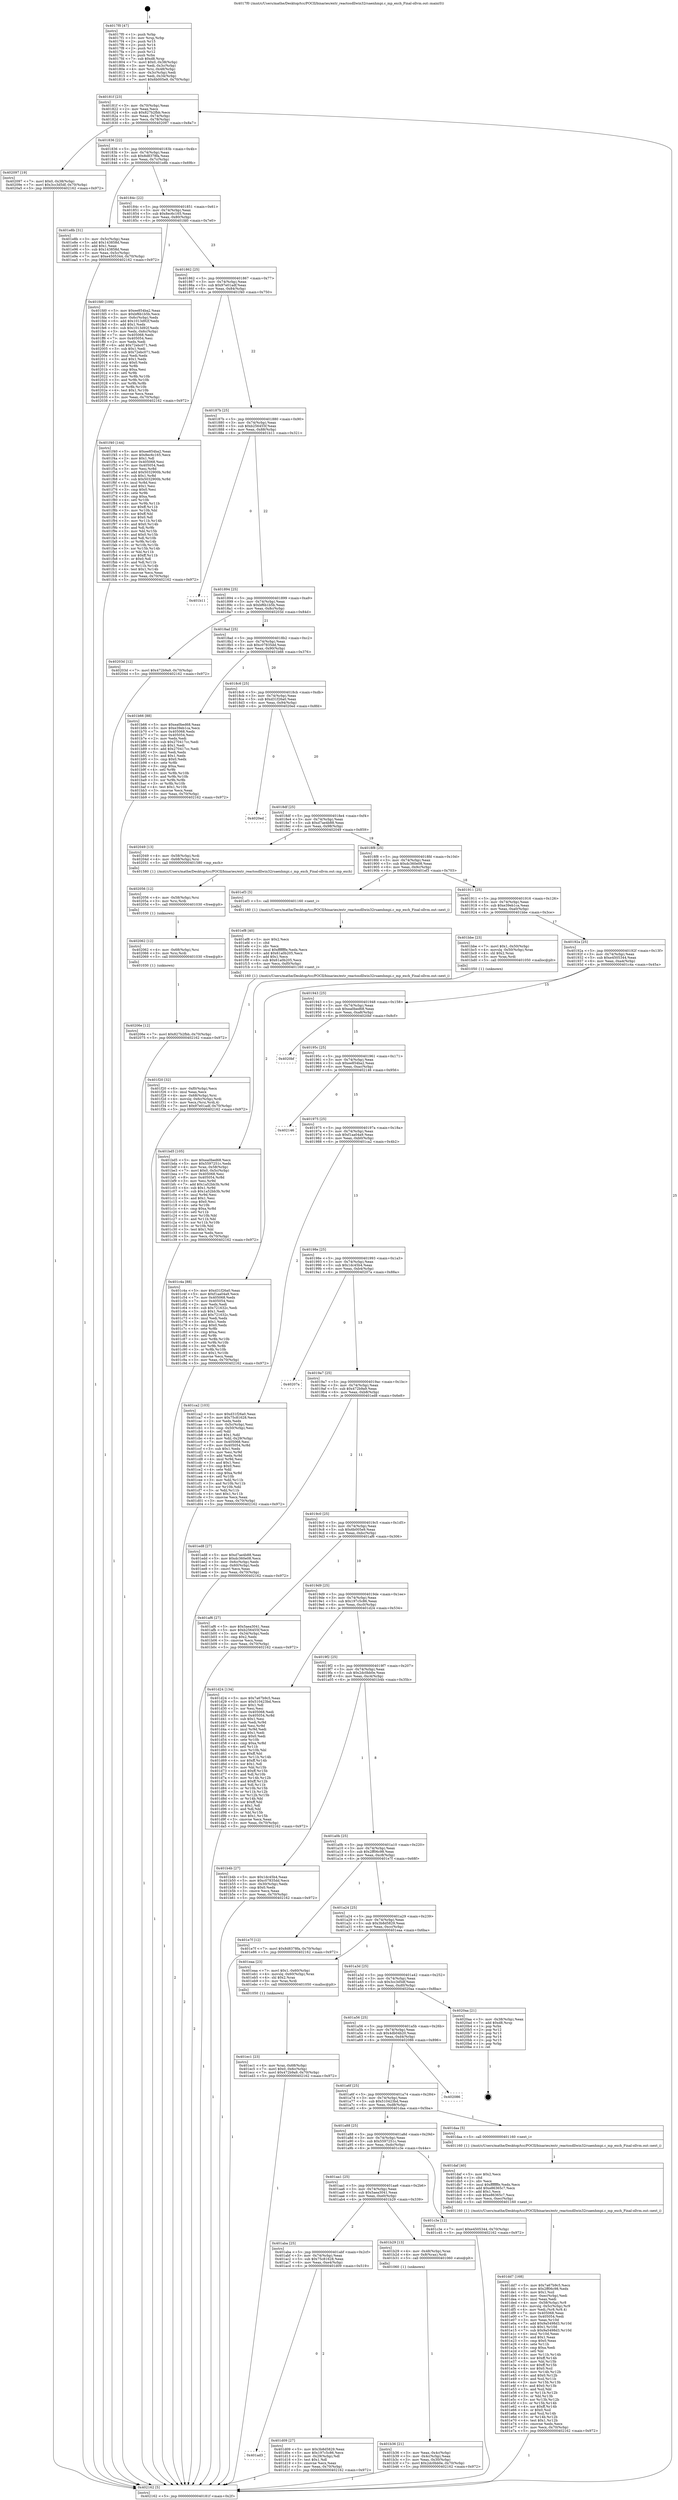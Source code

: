 digraph "0x4017f0" {
  label = "0x4017f0 (/mnt/c/Users/mathe/Desktop/tcc/POCII/binaries/extr_reactosdllwin32rsaenhmpi.c_mp_exch_Final-ollvm.out::main(0))"
  labelloc = "t"
  node[shape=record]

  Entry [label="",width=0.3,height=0.3,shape=circle,fillcolor=black,style=filled]
  "0x40181f" [label="{
     0x40181f [23]\l
     | [instrs]\l
     &nbsp;&nbsp;0x40181f \<+3\>: mov -0x70(%rbp),%eax\l
     &nbsp;&nbsp;0x401822 \<+2\>: mov %eax,%ecx\l
     &nbsp;&nbsp;0x401824 \<+6\>: sub $0x827b2fbb,%ecx\l
     &nbsp;&nbsp;0x40182a \<+3\>: mov %eax,-0x74(%rbp)\l
     &nbsp;&nbsp;0x40182d \<+3\>: mov %ecx,-0x78(%rbp)\l
     &nbsp;&nbsp;0x401830 \<+6\>: je 0000000000402097 \<main+0x8a7\>\l
  }"]
  "0x402097" [label="{
     0x402097 [19]\l
     | [instrs]\l
     &nbsp;&nbsp;0x402097 \<+7\>: movl $0x0,-0x38(%rbp)\l
     &nbsp;&nbsp;0x40209e \<+7\>: movl $0x3cc3d5df,-0x70(%rbp)\l
     &nbsp;&nbsp;0x4020a5 \<+5\>: jmp 0000000000402162 \<main+0x972\>\l
  }"]
  "0x401836" [label="{
     0x401836 [22]\l
     | [instrs]\l
     &nbsp;&nbsp;0x401836 \<+5\>: jmp 000000000040183b \<main+0x4b\>\l
     &nbsp;&nbsp;0x40183b \<+3\>: mov -0x74(%rbp),%eax\l
     &nbsp;&nbsp;0x40183e \<+5\>: sub $0x8d8378fa,%eax\l
     &nbsp;&nbsp;0x401843 \<+3\>: mov %eax,-0x7c(%rbp)\l
     &nbsp;&nbsp;0x401846 \<+6\>: je 0000000000401e8b \<main+0x69b\>\l
  }"]
  Exit [label="",width=0.3,height=0.3,shape=circle,fillcolor=black,style=filled,peripheries=2]
  "0x401e8b" [label="{
     0x401e8b [31]\l
     | [instrs]\l
     &nbsp;&nbsp;0x401e8b \<+3\>: mov -0x5c(%rbp),%eax\l
     &nbsp;&nbsp;0x401e8e \<+5\>: add $0x143858d,%eax\l
     &nbsp;&nbsp;0x401e93 \<+3\>: add $0x1,%eax\l
     &nbsp;&nbsp;0x401e96 \<+5\>: sub $0x143858d,%eax\l
     &nbsp;&nbsp;0x401e9b \<+3\>: mov %eax,-0x5c(%rbp)\l
     &nbsp;&nbsp;0x401e9e \<+7\>: movl $0xe4505344,-0x70(%rbp)\l
     &nbsp;&nbsp;0x401ea5 \<+5\>: jmp 0000000000402162 \<main+0x972\>\l
  }"]
  "0x40184c" [label="{
     0x40184c [22]\l
     | [instrs]\l
     &nbsp;&nbsp;0x40184c \<+5\>: jmp 0000000000401851 \<main+0x61\>\l
     &nbsp;&nbsp;0x401851 \<+3\>: mov -0x74(%rbp),%eax\l
     &nbsp;&nbsp;0x401854 \<+5\>: sub $0x8ec6c165,%eax\l
     &nbsp;&nbsp;0x401859 \<+3\>: mov %eax,-0x80(%rbp)\l
     &nbsp;&nbsp;0x40185c \<+6\>: je 0000000000401fd0 \<main+0x7e0\>\l
  }"]
  "0x40206e" [label="{
     0x40206e [12]\l
     | [instrs]\l
     &nbsp;&nbsp;0x40206e \<+7\>: movl $0x827b2fbb,-0x70(%rbp)\l
     &nbsp;&nbsp;0x402075 \<+5\>: jmp 0000000000402162 \<main+0x972\>\l
  }"]
  "0x401fd0" [label="{
     0x401fd0 [109]\l
     | [instrs]\l
     &nbsp;&nbsp;0x401fd0 \<+5\>: mov $0xee854ba2,%eax\l
     &nbsp;&nbsp;0x401fd5 \<+5\>: mov $0xbf6b1b5b,%ecx\l
     &nbsp;&nbsp;0x401fda \<+3\>: mov -0x6c(%rbp),%edx\l
     &nbsp;&nbsp;0x401fdd \<+6\>: add $0x1013d92f,%edx\l
     &nbsp;&nbsp;0x401fe3 \<+3\>: add $0x1,%edx\l
     &nbsp;&nbsp;0x401fe6 \<+6\>: sub $0x1013d92f,%edx\l
     &nbsp;&nbsp;0x401fec \<+3\>: mov %edx,-0x6c(%rbp)\l
     &nbsp;&nbsp;0x401fef \<+7\>: mov 0x405068,%edx\l
     &nbsp;&nbsp;0x401ff6 \<+7\>: mov 0x405054,%esi\l
     &nbsp;&nbsp;0x401ffd \<+2\>: mov %edx,%edi\l
     &nbsp;&nbsp;0x401fff \<+6\>: add $0x72ebc071,%edi\l
     &nbsp;&nbsp;0x402005 \<+3\>: sub $0x1,%edi\l
     &nbsp;&nbsp;0x402008 \<+6\>: sub $0x72ebc071,%edi\l
     &nbsp;&nbsp;0x40200e \<+3\>: imul %edi,%edx\l
     &nbsp;&nbsp;0x402011 \<+3\>: and $0x1,%edx\l
     &nbsp;&nbsp;0x402014 \<+3\>: cmp $0x0,%edx\l
     &nbsp;&nbsp;0x402017 \<+4\>: sete %r8b\l
     &nbsp;&nbsp;0x40201b \<+3\>: cmp $0xa,%esi\l
     &nbsp;&nbsp;0x40201e \<+4\>: setl %r9b\l
     &nbsp;&nbsp;0x402022 \<+3\>: mov %r8b,%r10b\l
     &nbsp;&nbsp;0x402025 \<+3\>: and %r9b,%r10b\l
     &nbsp;&nbsp;0x402028 \<+3\>: xor %r9b,%r8b\l
     &nbsp;&nbsp;0x40202b \<+3\>: or %r8b,%r10b\l
     &nbsp;&nbsp;0x40202e \<+4\>: test $0x1,%r10b\l
     &nbsp;&nbsp;0x402032 \<+3\>: cmovne %ecx,%eax\l
     &nbsp;&nbsp;0x402035 \<+3\>: mov %eax,-0x70(%rbp)\l
     &nbsp;&nbsp;0x402038 \<+5\>: jmp 0000000000402162 \<main+0x972\>\l
  }"]
  "0x401862" [label="{
     0x401862 [25]\l
     | [instrs]\l
     &nbsp;&nbsp;0x401862 \<+5\>: jmp 0000000000401867 \<main+0x77\>\l
     &nbsp;&nbsp;0x401867 \<+3\>: mov -0x74(%rbp),%eax\l
     &nbsp;&nbsp;0x40186a \<+5\>: sub $0x97e01adf,%eax\l
     &nbsp;&nbsp;0x40186f \<+6\>: mov %eax,-0x84(%rbp)\l
     &nbsp;&nbsp;0x401875 \<+6\>: je 0000000000401f40 \<main+0x750\>\l
  }"]
  "0x402062" [label="{
     0x402062 [12]\l
     | [instrs]\l
     &nbsp;&nbsp;0x402062 \<+4\>: mov -0x68(%rbp),%rsi\l
     &nbsp;&nbsp;0x402066 \<+3\>: mov %rsi,%rdi\l
     &nbsp;&nbsp;0x402069 \<+5\>: call 0000000000401030 \<free@plt\>\l
     | [calls]\l
     &nbsp;&nbsp;0x401030 \{1\} (unknown)\l
  }"]
  "0x401f40" [label="{
     0x401f40 [144]\l
     | [instrs]\l
     &nbsp;&nbsp;0x401f40 \<+5\>: mov $0xee854ba2,%eax\l
     &nbsp;&nbsp;0x401f45 \<+5\>: mov $0x8ec6c165,%ecx\l
     &nbsp;&nbsp;0x401f4a \<+2\>: mov $0x1,%dl\l
     &nbsp;&nbsp;0x401f4c \<+7\>: mov 0x405068,%esi\l
     &nbsp;&nbsp;0x401f53 \<+7\>: mov 0x405054,%edi\l
     &nbsp;&nbsp;0x401f5a \<+3\>: mov %esi,%r8d\l
     &nbsp;&nbsp;0x401f5d \<+7\>: add $0x5032900b,%r8d\l
     &nbsp;&nbsp;0x401f64 \<+4\>: sub $0x1,%r8d\l
     &nbsp;&nbsp;0x401f68 \<+7\>: sub $0x5032900b,%r8d\l
     &nbsp;&nbsp;0x401f6f \<+4\>: imul %r8d,%esi\l
     &nbsp;&nbsp;0x401f73 \<+3\>: and $0x1,%esi\l
     &nbsp;&nbsp;0x401f76 \<+3\>: cmp $0x0,%esi\l
     &nbsp;&nbsp;0x401f79 \<+4\>: sete %r9b\l
     &nbsp;&nbsp;0x401f7d \<+3\>: cmp $0xa,%edi\l
     &nbsp;&nbsp;0x401f80 \<+4\>: setl %r10b\l
     &nbsp;&nbsp;0x401f84 \<+3\>: mov %r9b,%r11b\l
     &nbsp;&nbsp;0x401f87 \<+4\>: xor $0xff,%r11b\l
     &nbsp;&nbsp;0x401f8b \<+3\>: mov %r10b,%bl\l
     &nbsp;&nbsp;0x401f8e \<+3\>: xor $0xff,%bl\l
     &nbsp;&nbsp;0x401f91 \<+3\>: xor $0x0,%dl\l
     &nbsp;&nbsp;0x401f94 \<+3\>: mov %r11b,%r14b\l
     &nbsp;&nbsp;0x401f97 \<+4\>: and $0x0,%r14b\l
     &nbsp;&nbsp;0x401f9b \<+3\>: and %dl,%r9b\l
     &nbsp;&nbsp;0x401f9e \<+3\>: mov %bl,%r15b\l
     &nbsp;&nbsp;0x401fa1 \<+4\>: and $0x0,%r15b\l
     &nbsp;&nbsp;0x401fa5 \<+3\>: and %dl,%r10b\l
     &nbsp;&nbsp;0x401fa8 \<+3\>: or %r9b,%r14b\l
     &nbsp;&nbsp;0x401fab \<+3\>: or %r10b,%r15b\l
     &nbsp;&nbsp;0x401fae \<+3\>: xor %r15b,%r14b\l
     &nbsp;&nbsp;0x401fb1 \<+3\>: or %bl,%r11b\l
     &nbsp;&nbsp;0x401fb4 \<+4\>: xor $0xff,%r11b\l
     &nbsp;&nbsp;0x401fb8 \<+3\>: or $0x0,%dl\l
     &nbsp;&nbsp;0x401fbb \<+3\>: and %dl,%r11b\l
     &nbsp;&nbsp;0x401fbe \<+3\>: or %r11b,%r14b\l
     &nbsp;&nbsp;0x401fc1 \<+4\>: test $0x1,%r14b\l
     &nbsp;&nbsp;0x401fc5 \<+3\>: cmovne %ecx,%eax\l
     &nbsp;&nbsp;0x401fc8 \<+3\>: mov %eax,-0x70(%rbp)\l
     &nbsp;&nbsp;0x401fcb \<+5\>: jmp 0000000000402162 \<main+0x972\>\l
  }"]
  "0x40187b" [label="{
     0x40187b [25]\l
     | [instrs]\l
     &nbsp;&nbsp;0x40187b \<+5\>: jmp 0000000000401880 \<main+0x90\>\l
     &nbsp;&nbsp;0x401880 \<+3\>: mov -0x74(%rbp),%eax\l
     &nbsp;&nbsp;0x401883 \<+5\>: sub $0xb256455f,%eax\l
     &nbsp;&nbsp;0x401888 \<+6\>: mov %eax,-0x88(%rbp)\l
     &nbsp;&nbsp;0x40188e \<+6\>: je 0000000000401b11 \<main+0x321\>\l
  }"]
  "0x402056" [label="{
     0x402056 [12]\l
     | [instrs]\l
     &nbsp;&nbsp;0x402056 \<+4\>: mov -0x58(%rbp),%rsi\l
     &nbsp;&nbsp;0x40205a \<+3\>: mov %rsi,%rdi\l
     &nbsp;&nbsp;0x40205d \<+5\>: call 0000000000401030 \<free@plt\>\l
     | [calls]\l
     &nbsp;&nbsp;0x401030 \{1\} (unknown)\l
  }"]
  "0x401b11" [label="{
     0x401b11\l
  }", style=dashed]
  "0x401894" [label="{
     0x401894 [25]\l
     | [instrs]\l
     &nbsp;&nbsp;0x401894 \<+5\>: jmp 0000000000401899 \<main+0xa9\>\l
     &nbsp;&nbsp;0x401899 \<+3\>: mov -0x74(%rbp),%eax\l
     &nbsp;&nbsp;0x40189c \<+5\>: sub $0xbf6b1b5b,%eax\l
     &nbsp;&nbsp;0x4018a1 \<+6\>: mov %eax,-0x8c(%rbp)\l
     &nbsp;&nbsp;0x4018a7 \<+6\>: je 000000000040203d \<main+0x84d\>\l
  }"]
  "0x401f20" [label="{
     0x401f20 [32]\l
     | [instrs]\l
     &nbsp;&nbsp;0x401f20 \<+6\>: mov -0xf0(%rbp),%ecx\l
     &nbsp;&nbsp;0x401f26 \<+3\>: imul %eax,%ecx\l
     &nbsp;&nbsp;0x401f29 \<+4\>: mov -0x68(%rbp),%rsi\l
     &nbsp;&nbsp;0x401f2d \<+4\>: movslq -0x6c(%rbp),%rdi\l
     &nbsp;&nbsp;0x401f31 \<+3\>: mov %ecx,(%rsi,%rdi,4)\l
     &nbsp;&nbsp;0x401f34 \<+7\>: movl $0x97e01adf,-0x70(%rbp)\l
     &nbsp;&nbsp;0x401f3b \<+5\>: jmp 0000000000402162 \<main+0x972\>\l
  }"]
  "0x40203d" [label="{
     0x40203d [12]\l
     | [instrs]\l
     &nbsp;&nbsp;0x40203d \<+7\>: movl $0x472b9a9,-0x70(%rbp)\l
     &nbsp;&nbsp;0x402044 \<+5\>: jmp 0000000000402162 \<main+0x972\>\l
  }"]
  "0x4018ad" [label="{
     0x4018ad [25]\l
     | [instrs]\l
     &nbsp;&nbsp;0x4018ad \<+5\>: jmp 00000000004018b2 \<main+0xc2\>\l
     &nbsp;&nbsp;0x4018b2 \<+3\>: mov -0x74(%rbp),%eax\l
     &nbsp;&nbsp;0x4018b5 \<+5\>: sub $0xc07835dd,%eax\l
     &nbsp;&nbsp;0x4018ba \<+6\>: mov %eax,-0x90(%rbp)\l
     &nbsp;&nbsp;0x4018c0 \<+6\>: je 0000000000401b66 \<main+0x376\>\l
  }"]
  "0x401ef8" [label="{
     0x401ef8 [40]\l
     | [instrs]\l
     &nbsp;&nbsp;0x401ef8 \<+5\>: mov $0x2,%ecx\l
     &nbsp;&nbsp;0x401efd \<+1\>: cltd\l
     &nbsp;&nbsp;0x401efe \<+2\>: idiv %ecx\l
     &nbsp;&nbsp;0x401f00 \<+6\>: imul $0xfffffffe,%edx,%ecx\l
     &nbsp;&nbsp;0x401f06 \<+6\>: add $0x61a0b205,%ecx\l
     &nbsp;&nbsp;0x401f0c \<+3\>: add $0x1,%ecx\l
     &nbsp;&nbsp;0x401f0f \<+6\>: sub $0x61a0b205,%ecx\l
     &nbsp;&nbsp;0x401f15 \<+6\>: mov %ecx,-0xf0(%rbp)\l
     &nbsp;&nbsp;0x401f1b \<+5\>: call 0000000000401160 \<next_i\>\l
     | [calls]\l
     &nbsp;&nbsp;0x401160 \{1\} (/mnt/c/Users/mathe/Desktop/tcc/POCII/binaries/extr_reactosdllwin32rsaenhmpi.c_mp_exch_Final-ollvm.out::next_i)\l
  }"]
  "0x401b66" [label="{
     0x401b66 [88]\l
     | [instrs]\l
     &nbsp;&nbsp;0x401b66 \<+5\>: mov $0xea0bed68,%eax\l
     &nbsp;&nbsp;0x401b6b \<+5\>: mov $0xe39eb1ca,%ecx\l
     &nbsp;&nbsp;0x401b70 \<+7\>: mov 0x405068,%edx\l
     &nbsp;&nbsp;0x401b77 \<+7\>: mov 0x405054,%esi\l
     &nbsp;&nbsp;0x401b7e \<+2\>: mov %edx,%edi\l
     &nbsp;&nbsp;0x401b80 \<+6\>: sub $0x270417cc,%edi\l
     &nbsp;&nbsp;0x401b86 \<+3\>: sub $0x1,%edi\l
     &nbsp;&nbsp;0x401b89 \<+6\>: add $0x270417cc,%edi\l
     &nbsp;&nbsp;0x401b8f \<+3\>: imul %edi,%edx\l
     &nbsp;&nbsp;0x401b92 \<+3\>: and $0x1,%edx\l
     &nbsp;&nbsp;0x401b95 \<+3\>: cmp $0x0,%edx\l
     &nbsp;&nbsp;0x401b98 \<+4\>: sete %r8b\l
     &nbsp;&nbsp;0x401b9c \<+3\>: cmp $0xa,%esi\l
     &nbsp;&nbsp;0x401b9f \<+4\>: setl %r9b\l
     &nbsp;&nbsp;0x401ba3 \<+3\>: mov %r8b,%r10b\l
     &nbsp;&nbsp;0x401ba6 \<+3\>: and %r9b,%r10b\l
     &nbsp;&nbsp;0x401ba9 \<+3\>: xor %r9b,%r8b\l
     &nbsp;&nbsp;0x401bac \<+3\>: or %r8b,%r10b\l
     &nbsp;&nbsp;0x401baf \<+4\>: test $0x1,%r10b\l
     &nbsp;&nbsp;0x401bb3 \<+3\>: cmovne %ecx,%eax\l
     &nbsp;&nbsp;0x401bb6 \<+3\>: mov %eax,-0x70(%rbp)\l
     &nbsp;&nbsp;0x401bb9 \<+5\>: jmp 0000000000402162 \<main+0x972\>\l
  }"]
  "0x4018c6" [label="{
     0x4018c6 [25]\l
     | [instrs]\l
     &nbsp;&nbsp;0x4018c6 \<+5\>: jmp 00000000004018cb \<main+0xdb\>\l
     &nbsp;&nbsp;0x4018cb \<+3\>: mov -0x74(%rbp),%eax\l
     &nbsp;&nbsp;0x4018ce \<+5\>: sub $0xd31f26a0,%eax\l
     &nbsp;&nbsp;0x4018d3 \<+6\>: mov %eax,-0x94(%rbp)\l
     &nbsp;&nbsp;0x4018d9 \<+6\>: je 00000000004020ed \<main+0x8fd\>\l
  }"]
  "0x401ec1" [label="{
     0x401ec1 [23]\l
     | [instrs]\l
     &nbsp;&nbsp;0x401ec1 \<+4\>: mov %rax,-0x68(%rbp)\l
     &nbsp;&nbsp;0x401ec5 \<+7\>: movl $0x0,-0x6c(%rbp)\l
     &nbsp;&nbsp;0x401ecc \<+7\>: movl $0x472b9a9,-0x70(%rbp)\l
     &nbsp;&nbsp;0x401ed3 \<+5\>: jmp 0000000000402162 \<main+0x972\>\l
  }"]
  "0x4020ed" [label="{
     0x4020ed\l
  }", style=dashed]
  "0x4018df" [label="{
     0x4018df [25]\l
     | [instrs]\l
     &nbsp;&nbsp;0x4018df \<+5\>: jmp 00000000004018e4 \<main+0xf4\>\l
     &nbsp;&nbsp;0x4018e4 \<+3\>: mov -0x74(%rbp),%eax\l
     &nbsp;&nbsp;0x4018e7 \<+5\>: sub $0xd7ae4b88,%eax\l
     &nbsp;&nbsp;0x4018ec \<+6\>: mov %eax,-0x98(%rbp)\l
     &nbsp;&nbsp;0x4018f2 \<+6\>: je 0000000000402049 \<main+0x859\>\l
  }"]
  "0x401dd7" [label="{
     0x401dd7 [168]\l
     | [instrs]\l
     &nbsp;&nbsp;0x401dd7 \<+5\>: mov $0x7a67b9c5,%ecx\l
     &nbsp;&nbsp;0x401ddc \<+5\>: mov $0x2ff06c98,%edx\l
     &nbsp;&nbsp;0x401de1 \<+3\>: mov $0x1,%sil\l
     &nbsp;&nbsp;0x401de4 \<+6\>: mov -0xec(%rbp),%edi\l
     &nbsp;&nbsp;0x401dea \<+3\>: imul %eax,%edi\l
     &nbsp;&nbsp;0x401ded \<+4\>: mov -0x58(%rbp),%r8\l
     &nbsp;&nbsp;0x401df1 \<+4\>: movslq -0x5c(%rbp),%r9\l
     &nbsp;&nbsp;0x401df5 \<+4\>: mov %edi,(%r8,%r9,4)\l
     &nbsp;&nbsp;0x401df9 \<+7\>: mov 0x405068,%eax\l
     &nbsp;&nbsp;0x401e00 \<+7\>: mov 0x405054,%edi\l
     &nbsp;&nbsp;0x401e07 \<+3\>: mov %eax,%r10d\l
     &nbsp;&nbsp;0x401e0a \<+7\>: add $0x9a5498d3,%r10d\l
     &nbsp;&nbsp;0x401e11 \<+4\>: sub $0x1,%r10d\l
     &nbsp;&nbsp;0x401e15 \<+7\>: sub $0x9a5498d3,%r10d\l
     &nbsp;&nbsp;0x401e1c \<+4\>: imul %r10d,%eax\l
     &nbsp;&nbsp;0x401e20 \<+3\>: and $0x1,%eax\l
     &nbsp;&nbsp;0x401e23 \<+3\>: cmp $0x0,%eax\l
     &nbsp;&nbsp;0x401e26 \<+4\>: sete %r11b\l
     &nbsp;&nbsp;0x401e2a \<+3\>: cmp $0xa,%edi\l
     &nbsp;&nbsp;0x401e2d \<+3\>: setl %bl\l
     &nbsp;&nbsp;0x401e30 \<+3\>: mov %r11b,%r14b\l
     &nbsp;&nbsp;0x401e33 \<+4\>: xor $0xff,%r14b\l
     &nbsp;&nbsp;0x401e37 \<+3\>: mov %bl,%r15b\l
     &nbsp;&nbsp;0x401e3a \<+4\>: xor $0xff,%r15b\l
     &nbsp;&nbsp;0x401e3e \<+4\>: xor $0x0,%sil\l
     &nbsp;&nbsp;0x401e42 \<+3\>: mov %r14b,%r12b\l
     &nbsp;&nbsp;0x401e45 \<+4\>: and $0x0,%r12b\l
     &nbsp;&nbsp;0x401e49 \<+3\>: and %sil,%r11b\l
     &nbsp;&nbsp;0x401e4c \<+3\>: mov %r15b,%r13b\l
     &nbsp;&nbsp;0x401e4f \<+4\>: and $0x0,%r13b\l
     &nbsp;&nbsp;0x401e53 \<+3\>: and %sil,%bl\l
     &nbsp;&nbsp;0x401e56 \<+3\>: or %r11b,%r12b\l
     &nbsp;&nbsp;0x401e59 \<+3\>: or %bl,%r13b\l
     &nbsp;&nbsp;0x401e5c \<+3\>: xor %r13b,%r12b\l
     &nbsp;&nbsp;0x401e5f \<+3\>: or %r15b,%r14b\l
     &nbsp;&nbsp;0x401e62 \<+4\>: xor $0xff,%r14b\l
     &nbsp;&nbsp;0x401e66 \<+4\>: or $0x0,%sil\l
     &nbsp;&nbsp;0x401e6a \<+3\>: and %sil,%r14b\l
     &nbsp;&nbsp;0x401e6d \<+3\>: or %r14b,%r12b\l
     &nbsp;&nbsp;0x401e70 \<+4\>: test $0x1,%r12b\l
     &nbsp;&nbsp;0x401e74 \<+3\>: cmovne %edx,%ecx\l
     &nbsp;&nbsp;0x401e77 \<+3\>: mov %ecx,-0x70(%rbp)\l
     &nbsp;&nbsp;0x401e7a \<+5\>: jmp 0000000000402162 \<main+0x972\>\l
  }"]
  "0x402049" [label="{
     0x402049 [13]\l
     | [instrs]\l
     &nbsp;&nbsp;0x402049 \<+4\>: mov -0x58(%rbp),%rdi\l
     &nbsp;&nbsp;0x40204d \<+4\>: mov -0x68(%rbp),%rsi\l
     &nbsp;&nbsp;0x402051 \<+5\>: call 0000000000401580 \<mp_exch\>\l
     | [calls]\l
     &nbsp;&nbsp;0x401580 \{1\} (/mnt/c/Users/mathe/Desktop/tcc/POCII/binaries/extr_reactosdllwin32rsaenhmpi.c_mp_exch_Final-ollvm.out::mp_exch)\l
  }"]
  "0x4018f8" [label="{
     0x4018f8 [25]\l
     | [instrs]\l
     &nbsp;&nbsp;0x4018f8 \<+5\>: jmp 00000000004018fd \<main+0x10d\>\l
     &nbsp;&nbsp;0x4018fd \<+3\>: mov -0x74(%rbp),%eax\l
     &nbsp;&nbsp;0x401900 \<+5\>: sub $0xdc360e08,%eax\l
     &nbsp;&nbsp;0x401905 \<+6\>: mov %eax,-0x9c(%rbp)\l
     &nbsp;&nbsp;0x40190b \<+6\>: je 0000000000401ef3 \<main+0x703\>\l
  }"]
  "0x401daf" [label="{
     0x401daf [40]\l
     | [instrs]\l
     &nbsp;&nbsp;0x401daf \<+5\>: mov $0x2,%ecx\l
     &nbsp;&nbsp;0x401db4 \<+1\>: cltd\l
     &nbsp;&nbsp;0x401db5 \<+2\>: idiv %ecx\l
     &nbsp;&nbsp;0x401db7 \<+6\>: imul $0xfffffffe,%edx,%ecx\l
     &nbsp;&nbsp;0x401dbd \<+6\>: add $0xe86365c7,%ecx\l
     &nbsp;&nbsp;0x401dc3 \<+3\>: add $0x1,%ecx\l
     &nbsp;&nbsp;0x401dc6 \<+6\>: sub $0xe86365c7,%ecx\l
     &nbsp;&nbsp;0x401dcc \<+6\>: mov %ecx,-0xec(%rbp)\l
     &nbsp;&nbsp;0x401dd2 \<+5\>: call 0000000000401160 \<next_i\>\l
     | [calls]\l
     &nbsp;&nbsp;0x401160 \{1\} (/mnt/c/Users/mathe/Desktop/tcc/POCII/binaries/extr_reactosdllwin32rsaenhmpi.c_mp_exch_Final-ollvm.out::next_i)\l
  }"]
  "0x401ef3" [label="{
     0x401ef3 [5]\l
     | [instrs]\l
     &nbsp;&nbsp;0x401ef3 \<+5\>: call 0000000000401160 \<next_i\>\l
     | [calls]\l
     &nbsp;&nbsp;0x401160 \{1\} (/mnt/c/Users/mathe/Desktop/tcc/POCII/binaries/extr_reactosdllwin32rsaenhmpi.c_mp_exch_Final-ollvm.out::next_i)\l
  }"]
  "0x401911" [label="{
     0x401911 [25]\l
     | [instrs]\l
     &nbsp;&nbsp;0x401911 \<+5\>: jmp 0000000000401916 \<main+0x126\>\l
     &nbsp;&nbsp;0x401916 \<+3\>: mov -0x74(%rbp),%eax\l
     &nbsp;&nbsp;0x401919 \<+5\>: sub $0xe39eb1ca,%eax\l
     &nbsp;&nbsp;0x40191e \<+6\>: mov %eax,-0xa0(%rbp)\l
     &nbsp;&nbsp;0x401924 \<+6\>: je 0000000000401bbe \<main+0x3ce\>\l
  }"]
  "0x401ad3" [label="{
     0x401ad3\l
  }", style=dashed]
  "0x401bbe" [label="{
     0x401bbe [23]\l
     | [instrs]\l
     &nbsp;&nbsp;0x401bbe \<+7\>: movl $0x1,-0x50(%rbp)\l
     &nbsp;&nbsp;0x401bc5 \<+4\>: movslq -0x50(%rbp),%rax\l
     &nbsp;&nbsp;0x401bc9 \<+4\>: shl $0x2,%rax\l
     &nbsp;&nbsp;0x401bcd \<+3\>: mov %rax,%rdi\l
     &nbsp;&nbsp;0x401bd0 \<+5\>: call 0000000000401050 \<malloc@plt\>\l
     | [calls]\l
     &nbsp;&nbsp;0x401050 \{1\} (unknown)\l
  }"]
  "0x40192a" [label="{
     0x40192a [25]\l
     | [instrs]\l
     &nbsp;&nbsp;0x40192a \<+5\>: jmp 000000000040192f \<main+0x13f\>\l
     &nbsp;&nbsp;0x40192f \<+3\>: mov -0x74(%rbp),%eax\l
     &nbsp;&nbsp;0x401932 \<+5\>: sub $0xe4505344,%eax\l
     &nbsp;&nbsp;0x401937 \<+6\>: mov %eax,-0xa4(%rbp)\l
     &nbsp;&nbsp;0x40193d \<+6\>: je 0000000000401c4a \<main+0x45a\>\l
  }"]
  "0x401d09" [label="{
     0x401d09 [27]\l
     | [instrs]\l
     &nbsp;&nbsp;0x401d09 \<+5\>: mov $0x3b8d5829,%eax\l
     &nbsp;&nbsp;0x401d0e \<+5\>: mov $0x197c5c86,%ecx\l
     &nbsp;&nbsp;0x401d13 \<+3\>: mov -0x29(%rbp),%dl\l
     &nbsp;&nbsp;0x401d16 \<+3\>: test $0x1,%dl\l
     &nbsp;&nbsp;0x401d19 \<+3\>: cmovne %ecx,%eax\l
     &nbsp;&nbsp;0x401d1c \<+3\>: mov %eax,-0x70(%rbp)\l
     &nbsp;&nbsp;0x401d1f \<+5\>: jmp 0000000000402162 \<main+0x972\>\l
  }"]
  "0x401c4a" [label="{
     0x401c4a [88]\l
     | [instrs]\l
     &nbsp;&nbsp;0x401c4a \<+5\>: mov $0xd31f26a0,%eax\l
     &nbsp;&nbsp;0x401c4f \<+5\>: mov $0xf1aa04a9,%ecx\l
     &nbsp;&nbsp;0x401c54 \<+7\>: mov 0x405068,%edx\l
     &nbsp;&nbsp;0x401c5b \<+7\>: mov 0x405054,%esi\l
     &nbsp;&nbsp;0x401c62 \<+2\>: mov %edx,%edi\l
     &nbsp;&nbsp;0x401c64 \<+6\>: sub $0x721632c,%edi\l
     &nbsp;&nbsp;0x401c6a \<+3\>: sub $0x1,%edi\l
     &nbsp;&nbsp;0x401c6d \<+6\>: add $0x721632c,%edi\l
     &nbsp;&nbsp;0x401c73 \<+3\>: imul %edi,%edx\l
     &nbsp;&nbsp;0x401c76 \<+3\>: and $0x1,%edx\l
     &nbsp;&nbsp;0x401c79 \<+3\>: cmp $0x0,%edx\l
     &nbsp;&nbsp;0x401c7c \<+4\>: sete %r8b\l
     &nbsp;&nbsp;0x401c80 \<+3\>: cmp $0xa,%esi\l
     &nbsp;&nbsp;0x401c83 \<+4\>: setl %r9b\l
     &nbsp;&nbsp;0x401c87 \<+3\>: mov %r8b,%r10b\l
     &nbsp;&nbsp;0x401c8a \<+3\>: and %r9b,%r10b\l
     &nbsp;&nbsp;0x401c8d \<+3\>: xor %r9b,%r8b\l
     &nbsp;&nbsp;0x401c90 \<+3\>: or %r8b,%r10b\l
     &nbsp;&nbsp;0x401c93 \<+4\>: test $0x1,%r10b\l
     &nbsp;&nbsp;0x401c97 \<+3\>: cmovne %ecx,%eax\l
     &nbsp;&nbsp;0x401c9a \<+3\>: mov %eax,-0x70(%rbp)\l
     &nbsp;&nbsp;0x401c9d \<+5\>: jmp 0000000000402162 \<main+0x972\>\l
  }"]
  "0x401943" [label="{
     0x401943 [25]\l
     | [instrs]\l
     &nbsp;&nbsp;0x401943 \<+5\>: jmp 0000000000401948 \<main+0x158\>\l
     &nbsp;&nbsp;0x401948 \<+3\>: mov -0x74(%rbp),%eax\l
     &nbsp;&nbsp;0x40194b \<+5\>: sub $0xea0bed68,%eax\l
     &nbsp;&nbsp;0x401950 \<+6\>: mov %eax,-0xa8(%rbp)\l
     &nbsp;&nbsp;0x401956 \<+6\>: je 00000000004020bf \<main+0x8cf\>\l
  }"]
  "0x401bd5" [label="{
     0x401bd5 [105]\l
     | [instrs]\l
     &nbsp;&nbsp;0x401bd5 \<+5\>: mov $0xea0bed68,%ecx\l
     &nbsp;&nbsp;0x401bda \<+5\>: mov $0x5597251c,%edx\l
     &nbsp;&nbsp;0x401bdf \<+4\>: mov %rax,-0x58(%rbp)\l
     &nbsp;&nbsp;0x401be3 \<+7\>: movl $0x0,-0x5c(%rbp)\l
     &nbsp;&nbsp;0x401bea \<+7\>: mov 0x405068,%esi\l
     &nbsp;&nbsp;0x401bf1 \<+8\>: mov 0x405054,%r8d\l
     &nbsp;&nbsp;0x401bf9 \<+3\>: mov %esi,%r9d\l
     &nbsp;&nbsp;0x401bfc \<+7\>: add $0x1a52bb3b,%r9d\l
     &nbsp;&nbsp;0x401c03 \<+4\>: sub $0x1,%r9d\l
     &nbsp;&nbsp;0x401c07 \<+7\>: sub $0x1a52bb3b,%r9d\l
     &nbsp;&nbsp;0x401c0e \<+4\>: imul %r9d,%esi\l
     &nbsp;&nbsp;0x401c12 \<+3\>: and $0x1,%esi\l
     &nbsp;&nbsp;0x401c15 \<+3\>: cmp $0x0,%esi\l
     &nbsp;&nbsp;0x401c18 \<+4\>: sete %r10b\l
     &nbsp;&nbsp;0x401c1c \<+4\>: cmp $0xa,%r8d\l
     &nbsp;&nbsp;0x401c20 \<+4\>: setl %r11b\l
     &nbsp;&nbsp;0x401c24 \<+3\>: mov %r10b,%bl\l
     &nbsp;&nbsp;0x401c27 \<+3\>: and %r11b,%bl\l
     &nbsp;&nbsp;0x401c2a \<+3\>: xor %r11b,%r10b\l
     &nbsp;&nbsp;0x401c2d \<+3\>: or %r10b,%bl\l
     &nbsp;&nbsp;0x401c30 \<+3\>: test $0x1,%bl\l
     &nbsp;&nbsp;0x401c33 \<+3\>: cmovne %edx,%ecx\l
     &nbsp;&nbsp;0x401c36 \<+3\>: mov %ecx,-0x70(%rbp)\l
     &nbsp;&nbsp;0x401c39 \<+5\>: jmp 0000000000402162 \<main+0x972\>\l
  }"]
  "0x4020bf" [label="{
     0x4020bf\l
  }", style=dashed]
  "0x40195c" [label="{
     0x40195c [25]\l
     | [instrs]\l
     &nbsp;&nbsp;0x40195c \<+5\>: jmp 0000000000401961 \<main+0x171\>\l
     &nbsp;&nbsp;0x401961 \<+3\>: mov -0x74(%rbp),%eax\l
     &nbsp;&nbsp;0x401964 \<+5\>: sub $0xee854ba2,%eax\l
     &nbsp;&nbsp;0x401969 \<+6\>: mov %eax,-0xac(%rbp)\l
     &nbsp;&nbsp;0x40196f \<+6\>: je 0000000000402146 \<main+0x956\>\l
  }"]
  "0x401b36" [label="{
     0x401b36 [21]\l
     | [instrs]\l
     &nbsp;&nbsp;0x401b36 \<+3\>: mov %eax,-0x4c(%rbp)\l
     &nbsp;&nbsp;0x401b39 \<+3\>: mov -0x4c(%rbp),%eax\l
     &nbsp;&nbsp;0x401b3c \<+3\>: mov %eax,-0x30(%rbp)\l
     &nbsp;&nbsp;0x401b3f \<+7\>: movl $0x2dc0bb0e,-0x70(%rbp)\l
     &nbsp;&nbsp;0x401b46 \<+5\>: jmp 0000000000402162 \<main+0x972\>\l
  }"]
  "0x402146" [label="{
     0x402146\l
  }", style=dashed]
  "0x401975" [label="{
     0x401975 [25]\l
     | [instrs]\l
     &nbsp;&nbsp;0x401975 \<+5\>: jmp 000000000040197a \<main+0x18a\>\l
     &nbsp;&nbsp;0x40197a \<+3\>: mov -0x74(%rbp),%eax\l
     &nbsp;&nbsp;0x40197d \<+5\>: sub $0xf1aa04a9,%eax\l
     &nbsp;&nbsp;0x401982 \<+6\>: mov %eax,-0xb0(%rbp)\l
     &nbsp;&nbsp;0x401988 \<+6\>: je 0000000000401ca2 \<main+0x4b2\>\l
  }"]
  "0x401aba" [label="{
     0x401aba [25]\l
     | [instrs]\l
     &nbsp;&nbsp;0x401aba \<+5\>: jmp 0000000000401abf \<main+0x2cf\>\l
     &nbsp;&nbsp;0x401abf \<+3\>: mov -0x74(%rbp),%eax\l
     &nbsp;&nbsp;0x401ac2 \<+5\>: sub $0x75c81628,%eax\l
     &nbsp;&nbsp;0x401ac7 \<+6\>: mov %eax,-0xe4(%rbp)\l
     &nbsp;&nbsp;0x401acd \<+6\>: je 0000000000401d09 \<main+0x519\>\l
  }"]
  "0x401ca2" [label="{
     0x401ca2 [103]\l
     | [instrs]\l
     &nbsp;&nbsp;0x401ca2 \<+5\>: mov $0xd31f26a0,%eax\l
     &nbsp;&nbsp;0x401ca7 \<+5\>: mov $0x75c81628,%ecx\l
     &nbsp;&nbsp;0x401cac \<+2\>: xor %edx,%edx\l
     &nbsp;&nbsp;0x401cae \<+3\>: mov -0x5c(%rbp),%esi\l
     &nbsp;&nbsp;0x401cb1 \<+3\>: cmp -0x50(%rbp),%esi\l
     &nbsp;&nbsp;0x401cb4 \<+4\>: setl %dil\l
     &nbsp;&nbsp;0x401cb8 \<+4\>: and $0x1,%dil\l
     &nbsp;&nbsp;0x401cbc \<+4\>: mov %dil,-0x29(%rbp)\l
     &nbsp;&nbsp;0x401cc0 \<+7\>: mov 0x405068,%esi\l
     &nbsp;&nbsp;0x401cc7 \<+8\>: mov 0x405054,%r8d\l
     &nbsp;&nbsp;0x401ccf \<+3\>: sub $0x1,%edx\l
     &nbsp;&nbsp;0x401cd2 \<+3\>: mov %esi,%r9d\l
     &nbsp;&nbsp;0x401cd5 \<+3\>: add %edx,%r9d\l
     &nbsp;&nbsp;0x401cd8 \<+4\>: imul %r9d,%esi\l
     &nbsp;&nbsp;0x401cdc \<+3\>: and $0x1,%esi\l
     &nbsp;&nbsp;0x401cdf \<+3\>: cmp $0x0,%esi\l
     &nbsp;&nbsp;0x401ce2 \<+4\>: sete %dil\l
     &nbsp;&nbsp;0x401ce6 \<+4\>: cmp $0xa,%r8d\l
     &nbsp;&nbsp;0x401cea \<+4\>: setl %r10b\l
     &nbsp;&nbsp;0x401cee \<+3\>: mov %dil,%r11b\l
     &nbsp;&nbsp;0x401cf1 \<+3\>: and %r10b,%r11b\l
     &nbsp;&nbsp;0x401cf4 \<+3\>: xor %r10b,%dil\l
     &nbsp;&nbsp;0x401cf7 \<+3\>: or %dil,%r11b\l
     &nbsp;&nbsp;0x401cfa \<+4\>: test $0x1,%r11b\l
     &nbsp;&nbsp;0x401cfe \<+3\>: cmovne %ecx,%eax\l
     &nbsp;&nbsp;0x401d01 \<+3\>: mov %eax,-0x70(%rbp)\l
     &nbsp;&nbsp;0x401d04 \<+5\>: jmp 0000000000402162 \<main+0x972\>\l
  }"]
  "0x40198e" [label="{
     0x40198e [25]\l
     | [instrs]\l
     &nbsp;&nbsp;0x40198e \<+5\>: jmp 0000000000401993 \<main+0x1a3\>\l
     &nbsp;&nbsp;0x401993 \<+3\>: mov -0x74(%rbp),%eax\l
     &nbsp;&nbsp;0x401996 \<+5\>: sub $0x1dc45b4,%eax\l
     &nbsp;&nbsp;0x40199b \<+6\>: mov %eax,-0xb4(%rbp)\l
     &nbsp;&nbsp;0x4019a1 \<+6\>: je 000000000040207a \<main+0x88a\>\l
  }"]
  "0x401b29" [label="{
     0x401b29 [13]\l
     | [instrs]\l
     &nbsp;&nbsp;0x401b29 \<+4\>: mov -0x48(%rbp),%rax\l
     &nbsp;&nbsp;0x401b2d \<+4\>: mov 0x8(%rax),%rdi\l
     &nbsp;&nbsp;0x401b31 \<+5\>: call 0000000000401060 \<atoi@plt\>\l
     | [calls]\l
     &nbsp;&nbsp;0x401060 \{1\} (unknown)\l
  }"]
  "0x40207a" [label="{
     0x40207a\l
  }", style=dashed]
  "0x4019a7" [label="{
     0x4019a7 [25]\l
     | [instrs]\l
     &nbsp;&nbsp;0x4019a7 \<+5\>: jmp 00000000004019ac \<main+0x1bc\>\l
     &nbsp;&nbsp;0x4019ac \<+3\>: mov -0x74(%rbp),%eax\l
     &nbsp;&nbsp;0x4019af \<+5\>: sub $0x472b9a9,%eax\l
     &nbsp;&nbsp;0x4019b4 \<+6\>: mov %eax,-0xb8(%rbp)\l
     &nbsp;&nbsp;0x4019ba \<+6\>: je 0000000000401ed8 \<main+0x6e8\>\l
  }"]
  "0x401aa1" [label="{
     0x401aa1 [25]\l
     | [instrs]\l
     &nbsp;&nbsp;0x401aa1 \<+5\>: jmp 0000000000401aa6 \<main+0x2b6\>\l
     &nbsp;&nbsp;0x401aa6 \<+3\>: mov -0x74(%rbp),%eax\l
     &nbsp;&nbsp;0x401aa9 \<+5\>: sub $0x5aea3041,%eax\l
     &nbsp;&nbsp;0x401aae \<+6\>: mov %eax,-0xe0(%rbp)\l
     &nbsp;&nbsp;0x401ab4 \<+6\>: je 0000000000401b29 \<main+0x339\>\l
  }"]
  "0x401ed8" [label="{
     0x401ed8 [27]\l
     | [instrs]\l
     &nbsp;&nbsp;0x401ed8 \<+5\>: mov $0xd7ae4b88,%eax\l
     &nbsp;&nbsp;0x401edd \<+5\>: mov $0xdc360e08,%ecx\l
     &nbsp;&nbsp;0x401ee2 \<+3\>: mov -0x6c(%rbp),%edx\l
     &nbsp;&nbsp;0x401ee5 \<+3\>: cmp -0x60(%rbp),%edx\l
     &nbsp;&nbsp;0x401ee8 \<+3\>: cmovl %ecx,%eax\l
     &nbsp;&nbsp;0x401eeb \<+3\>: mov %eax,-0x70(%rbp)\l
     &nbsp;&nbsp;0x401eee \<+5\>: jmp 0000000000402162 \<main+0x972\>\l
  }"]
  "0x4019c0" [label="{
     0x4019c0 [25]\l
     | [instrs]\l
     &nbsp;&nbsp;0x4019c0 \<+5\>: jmp 00000000004019c5 \<main+0x1d5\>\l
     &nbsp;&nbsp;0x4019c5 \<+3\>: mov -0x74(%rbp),%eax\l
     &nbsp;&nbsp;0x4019c8 \<+5\>: sub $0x6b005e9,%eax\l
     &nbsp;&nbsp;0x4019cd \<+6\>: mov %eax,-0xbc(%rbp)\l
     &nbsp;&nbsp;0x4019d3 \<+6\>: je 0000000000401af6 \<main+0x306\>\l
  }"]
  "0x401c3e" [label="{
     0x401c3e [12]\l
     | [instrs]\l
     &nbsp;&nbsp;0x401c3e \<+7\>: movl $0xe4505344,-0x70(%rbp)\l
     &nbsp;&nbsp;0x401c45 \<+5\>: jmp 0000000000402162 \<main+0x972\>\l
  }"]
  "0x401af6" [label="{
     0x401af6 [27]\l
     | [instrs]\l
     &nbsp;&nbsp;0x401af6 \<+5\>: mov $0x5aea3041,%eax\l
     &nbsp;&nbsp;0x401afb \<+5\>: mov $0xb256455f,%ecx\l
     &nbsp;&nbsp;0x401b00 \<+3\>: mov -0x34(%rbp),%edx\l
     &nbsp;&nbsp;0x401b03 \<+3\>: cmp $0x2,%edx\l
     &nbsp;&nbsp;0x401b06 \<+3\>: cmovne %ecx,%eax\l
     &nbsp;&nbsp;0x401b09 \<+3\>: mov %eax,-0x70(%rbp)\l
     &nbsp;&nbsp;0x401b0c \<+5\>: jmp 0000000000402162 \<main+0x972\>\l
  }"]
  "0x4019d9" [label="{
     0x4019d9 [25]\l
     | [instrs]\l
     &nbsp;&nbsp;0x4019d9 \<+5\>: jmp 00000000004019de \<main+0x1ee\>\l
     &nbsp;&nbsp;0x4019de \<+3\>: mov -0x74(%rbp),%eax\l
     &nbsp;&nbsp;0x4019e1 \<+5\>: sub $0x197c5c86,%eax\l
     &nbsp;&nbsp;0x4019e6 \<+6\>: mov %eax,-0xc0(%rbp)\l
     &nbsp;&nbsp;0x4019ec \<+6\>: je 0000000000401d24 \<main+0x534\>\l
  }"]
  "0x402162" [label="{
     0x402162 [5]\l
     | [instrs]\l
     &nbsp;&nbsp;0x402162 \<+5\>: jmp 000000000040181f \<main+0x2f\>\l
  }"]
  "0x4017f0" [label="{
     0x4017f0 [47]\l
     | [instrs]\l
     &nbsp;&nbsp;0x4017f0 \<+1\>: push %rbp\l
     &nbsp;&nbsp;0x4017f1 \<+3\>: mov %rsp,%rbp\l
     &nbsp;&nbsp;0x4017f4 \<+2\>: push %r15\l
     &nbsp;&nbsp;0x4017f6 \<+2\>: push %r14\l
     &nbsp;&nbsp;0x4017f8 \<+2\>: push %r13\l
     &nbsp;&nbsp;0x4017fa \<+2\>: push %r12\l
     &nbsp;&nbsp;0x4017fc \<+1\>: push %rbx\l
     &nbsp;&nbsp;0x4017fd \<+7\>: sub $0xd8,%rsp\l
     &nbsp;&nbsp;0x401804 \<+7\>: movl $0x0,-0x38(%rbp)\l
     &nbsp;&nbsp;0x40180b \<+3\>: mov %edi,-0x3c(%rbp)\l
     &nbsp;&nbsp;0x40180e \<+4\>: mov %rsi,-0x48(%rbp)\l
     &nbsp;&nbsp;0x401812 \<+3\>: mov -0x3c(%rbp),%edi\l
     &nbsp;&nbsp;0x401815 \<+3\>: mov %edi,-0x34(%rbp)\l
     &nbsp;&nbsp;0x401818 \<+7\>: movl $0x6b005e9,-0x70(%rbp)\l
  }"]
  "0x401a88" [label="{
     0x401a88 [25]\l
     | [instrs]\l
     &nbsp;&nbsp;0x401a88 \<+5\>: jmp 0000000000401a8d \<main+0x29d\>\l
     &nbsp;&nbsp;0x401a8d \<+3\>: mov -0x74(%rbp),%eax\l
     &nbsp;&nbsp;0x401a90 \<+5\>: sub $0x5597251c,%eax\l
     &nbsp;&nbsp;0x401a95 \<+6\>: mov %eax,-0xdc(%rbp)\l
     &nbsp;&nbsp;0x401a9b \<+6\>: je 0000000000401c3e \<main+0x44e\>\l
  }"]
  "0x401d24" [label="{
     0x401d24 [134]\l
     | [instrs]\l
     &nbsp;&nbsp;0x401d24 \<+5\>: mov $0x7a67b9c5,%eax\l
     &nbsp;&nbsp;0x401d29 \<+5\>: mov $0x510423bd,%ecx\l
     &nbsp;&nbsp;0x401d2e \<+2\>: mov $0x1,%dl\l
     &nbsp;&nbsp;0x401d30 \<+2\>: xor %esi,%esi\l
     &nbsp;&nbsp;0x401d32 \<+7\>: mov 0x405068,%edi\l
     &nbsp;&nbsp;0x401d39 \<+8\>: mov 0x405054,%r8d\l
     &nbsp;&nbsp;0x401d41 \<+3\>: sub $0x1,%esi\l
     &nbsp;&nbsp;0x401d44 \<+3\>: mov %edi,%r9d\l
     &nbsp;&nbsp;0x401d47 \<+3\>: add %esi,%r9d\l
     &nbsp;&nbsp;0x401d4a \<+4\>: imul %r9d,%edi\l
     &nbsp;&nbsp;0x401d4e \<+3\>: and $0x1,%edi\l
     &nbsp;&nbsp;0x401d51 \<+3\>: cmp $0x0,%edi\l
     &nbsp;&nbsp;0x401d54 \<+4\>: sete %r10b\l
     &nbsp;&nbsp;0x401d58 \<+4\>: cmp $0xa,%r8d\l
     &nbsp;&nbsp;0x401d5c \<+4\>: setl %r11b\l
     &nbsp;&nbsp;0x401d60 \<+3\>: mov %r10b,%bl\l
     &nbsp;&nbsp;0x401d63 \<+3\>: xor $0xff,%bl\l
     &nbsp;&nbsp;0x401d66 \<+3\>: mov %r11b,%r14b\l
     &nbsp;&nbsp;0x401d69 \<+4\>: xor $0xff,%r14b\l
     &nbsp;&nbsp;0x401d6d \<+3\>: xor $0x1,%dl\l
     &nbsp;&nbsp;0x401d70 \<+3\>: mov %bl,%r15b\l
     &nbsp;&nbsp;0x401d73 \<+4\>: and $0xff,%r15b\l
     &nbsp;&nbsp;0x401d77 \<+3\>: and %dl,%r10b\l
     &nbsp;&nbsp;0x401d7a \<+3\>: mov %r14b,%r12b\l
     &nbsp;&nbsp;0x401d7d \<+4\>: and $0xff,%r12b\l
     &nbsp;&nbsp;0x401d81 \<+3\>: and %dl,%r11b\l
     &nbsp;&nbsp;0x401d84 \<+3\>: or %r10b,%r15b\l
     &nbsp;&nbsp;0x401d87 \<+3\>: or %r11b,%r12b\l
     &nbsp;&nbsp;0x401d8a \<+3\>: xor %r12b,%r15b\l
     &nbsp;&nbsp;0x401d8d \<+3\>: or %r14b,%bl\l
     &nbsp;&nbsp;0x401d90 \<+3\>: xor $0xff,%bl\l
     &nbsp;&nbsp;0x401d93 \<+3\>: or $0x1,%dl\l
     &nbsp;&nbsp;0x401d96 \<+2\>: and %dl,%bl\l
     &nbsp;&nbsp;0x401d98 \<+3\>: or %bl,%r15b\l
     &nbsp;&nbsp;0x401d9b \<+4\>: test $0x1,%r15b\l
     &nbsp;&nbsp;0x401d9f \<+3\>: cmovne %ecx,%eax\l
     &nbsp;&nbsp;0x401da2 \<+3\>: mov %eax,-0x70(%rbp)\l
     &nbsp;&nbsp;0x401da5 \<+5\>: jmp 0000000000402162 \<main+0x972\>\l
  }"]
  "0x4019f2" [label="{
     0x4019f2 [25]\l
     | [instrs]\l
     &nbsp;&nbsp;0x4019f2 \<+5\>: jmp 00000000004019f7 \<main+0x207\>\l
     &nbsp;&nbsp;0x4019f7 \<+3\>: mov -0x74(%rbp),%eax\l
     &nbsp;&nbsp;0x4019fa \<+5\>: sub $0x2dc0bb0e,%eax\l
     &nbsp;&nbsp;0x4019ff \<+6\>: mov %eax,-0xc4(%rbp)\l
     &nbsp;&nbsp;0x401a05 \<+6\>: je 0000000000401b4b \<main+0x35b\>\l
  }"]
  "0x401daa" [label="{
     0x401daa [5]\l
     | [instrs]\l
     &nbsp;&nbsp;0x401daa \<+5\>: call 0000000000401160 \<next_i\>\l
     | [calls]\l
     &nbsp;&nbsp;0x401160 \{1\} (/mnt/c/Users/mathe/Desktop/tcc/POCII/binaries/extr_reactosdllwin32rsaenhmpi.c_mp_exch_Final-ollvm.out::next_i)\l
  }"]
  "0x401b4b" [label="{
     0x401b4b [27]\l
     | [instrs]\l
     &nbsp;&nbsp;0x401b4b \<+5\>: mov $0x1dc45b4,%eax\l
     &nbsp;&nbsp;0x401b50 \<+5\>: mov $0xc07835dd,%ecx\l
     &nbsp;&nbsp;0x401b55 \<+3\>: mov -0x30(%rbp),%edx\l
     &nbsp;&nbsp;0x401b58 \<+3\>: cmp $0x0,%edx\l
     &nbsp;&nbsp;0x401b5b \<+3\>: cmove %ecx,%eax\l
     &nbsp;&nbsp;0x401b5e \<+3\>: mov %eax,-0x70(%rbp)\l
     &nbsp;&nbsp;0x401b61 \<+5\>: jmp 0000000000402162 \<main+0x972\>\l
  }"]
  "0x401a0b" [label="{
     0x401a0b [25]\l
     | [instrs]\l
     &nbsp;&nbsp;0x401a0b \<+5\>: jmp 0000000000401a10 \<main+0x220\>\l
     &nbsp;&nbsp;0x401a10 \<+3\>: mov -0x74(%rbp),%eax\l
     &nbsp;&nbsp;0x401a13 \<+5\>: sub $0x2ff06c98,%eax\l
     &nbsp;&nbsp;0x401a18 \<+6\>: mov %eax,-0xc8(%rbp)\l
     &nbsp;&nbsp;0x401a1e \<+6\>: je 0000000000401e7f \<main+0x68f\>\l
  }"]
  "0x401a6f" [label="{
     0x401a6f [25]\l
     | [instrs]\l
     &nbsp;&nbsp;0x401a6f \<+5\>: jmp 0000000000401a74 \<main+0x284\>\l
     &nbsp;&nbsp;0x401a74 \<+3\>: mov -0x74(%rbp),%eax\l
     &nbsp;&nbsp;0x401a77 \<+5\>: sub $0x510423bd,%eax\l
     &nbsp;&nbsp;0x401a7c \<+6\>: mov %eax,-0xd8(%rbp)\l
     &nbsp;&nbsp;0x401a82 \<+6\>: je 0000000000401daa \<main+0x5ba\>\l
  }"]
  "0x401e7f" [label="{
     0x401e7f [12]\l
     | [instrs]\l
     &nbsp;&nbsp;0x401e7f \<+7\>: movl $0x8d8378fa,-0x70(%rbp)\l
     &nbsp;&nbsp;0x401e86 \<+5\>: jmp 0000000000402162 \<main+0x972\>\l
  }"]
  "0x401a24" [label="{
     0x401a24 [25]\l
     | [instrs]\l
     &nbsp;&nbsp;0x401a24 \<+5\>: jmp 0000000000401a29 \<main+0x239\>\l
     &nbsp;&nbsp;0x401a29 \<+3\>: mov -0x74(%rbp),%eax\l
     &nbsp;&nbsp;0x401a2c \<+5\>: sub $0x3b8d5829,%eax\l
     &nbsp;&nbsp;0x401a31 \<+6\>: mov %eax,-0xcc(%rbp)\l
     &nbsp;&nbsp;0x401a37 \<+6\>: je 0000000000401eaa \<main+0x6ba\>\l
  }"]
  "0x402086" [label="{
     0x402086\l
  }", style=dashed]
  "0x401eaa" [label="{
     0x401eaa [23]\l
     | [instrs]\l
     &nbsp;&nbsp;0x401eaa \<+7\>: movl $0x1,-0x60(%rbp)\l
     &nbsp;&nbsp;0x401eb1 \<+4\>: movslq -0x60(%rbp),%rax\l
     &nbsp;&nbsp;0x401eb5 \<+4\>: shl $0x2,%rax\l
     &nbsp;&nbsp;0x401eb9 \<+3\>: mov %rax,%rdi\l
     &nbsp;&nbsp;0x401ebc \<+5\>: call 0000000000401050 \<malloc@plt\>\l
     | [calls]\l
     &nbsp;&nbsp;0x401050 \{1\} (unknown)\l
  }"]
  "0x401a3d" [label="{
     0x401a3d [25]\l
     | [instrs]\l
     &nbsp;&nbsp;0x401a3d \<+5\>: jmp 0000000000401a42 \<main+0x252\>\l
     &nbsp;&nbsp;0x401a42 \<+3\>: mov -0x74(%rbp),%eax\l
     &nbsp;&nbsp;0x401a45 \<+5\>: sub $0x3cc3d5df,%eax\l
     &nbsp;&nbsp;0x401a4a \<+6\>: mov %eax,-0xd0(%rbp)\l
     &nbsp;&nbsp;0x401a50 \<+6\>: je 00000000004020aa \<main+0x8ba\>\l
  }"]
  "0x401a56" [label="{
     0x401a56 [25]\l
     | [instrs]\l
     &nbsp;&nbsp;0x401a56 \<+5\>: jmp 0000000000401a5b \<main+0x26b\>\l
     &nbsp;&nbsp;0x401a5b \<+3\>: mov -0x74(%rbp),%eax\l
     &nbsp;&nbsp;0x401a5e \<+5\>: sub $0x4db04b20,%eax\l
     &nbsp;&nbsp;0x401a63 \<+6\>: mov %eax,-0xd4(%rbp)\l
     &nbsp;&nbsp;0x401a69 \<+6\>: je 0000000000402086 \<main+0x896\>\l
  }"]
  "0x4020aa" [label="{
     0x4020aa [21]\l
     | [instrs]\l
     &nbsp;&nbsp;0x4020aa \<+3\>: mov -0x38(%rbp),%eax\l
     &nbsp;&nbsp;0x4020ad \<+7\>: add $0xd8,%rsp\l
     &nbsp;&nbsp;0x4020b4 \<+1\>: pop %rbx\l
     &nbsp;&nbsp;0x4020b5 \<+2\>: pop %r12\l
     &nbsp;&nbsp;0x4020b7 \<+2\>: pop %r13\l
     &nbsp;&nbsp;0x4020b9 \<+2\>: pop %r14\l
     &nbsp;&nbsp;0x4020bb \<+2\>: pop %r15\l
     &nbsp;&nbsp;0x4020bd \<+1\>: pop %rbp\l
     &nbsp;&nbsp;0x4020be \<+1\>: ret\l
  }"]
  Entry -> "0x4017f0" [label=" 1"]
  "0x40181f" -> "0x402097" [label=" 1"]
  "0x40181f" -> "0x401836" [label=" 25"]
  "0x4020aa" -> Exit [label=" 1"]
  "0x401836" -> "0x401e8b" [label=" 1"]
  "0x401836" -> "0x40184c" [label=" 24"]
  "0x402097" -> "0x402162" [label=" 1"]
  "0x40184c" -> "0x401fd0" [label=" 1"]
  "0x40184c" -> "0x401862" [label=" 23"]
  "0x40206e" -> "0x402162" [label=" 1"]
  "0x401862" -> "0x401f40" [label=" 1"]
  "0x401862" -> "0x40187b" [label=" 22"]
  "0x402062" -> "0x40206e" [label=" 1"]
  "0x40187b" -> "0x401b11" [label=" 0"]
  "0x40187b" -> "0x401894" [label=" 22"]
  "0x402056" -> "0x402062" [label=" 1"]
  "0x401894" -> "0x40203d" [label=" 1"]
  "0x401894" -> "0x4018ad" [label=" 21"]
  "0x402049" -> "0x402056" [label=" 1"]
  "0x4018ad" -> "0x401b66" [label=" 1"]
  "0x4018ad" -> "0x4018c6" [label=" 20"]
  "0x40203d" -> "0x402162" [label=" 1"]
  "0x4018c6" -> "0x4020ed" [label=" 0"]
  "0x4018c6" -> "0x4018df" [label=" 20"]
  "0x401fd0" -> "0x402162" [label=" 1"]
  "0x4018df" -> "0x402049" [label=" 1"]
  "0x4018df" -> "0x4018f8" [label=" 19"]
  "0x401f40" -> "0x402162" [label=" 1"]
  "0x4018f8" -> "0x401ef3" [label=" 1"]
  "0x4018f8" -> "0x401911" [label=" 18"]
  "0x401f20" -> "0x402162" [label=" 1"]
  "0x401911" -> "0x401bbe" [label=" 1"]
  "0x401911" -> "0x40192a" [label=" 17"]
  "0x401ef8" -> "0x401f20" [label=" 1"]
  "0x40192a" -> "0x401c4a" [label=" 2"]
  "0x40192a" -> "0x401943" [label=" 15"]
  "0x401ef3" -> "0x401ef8" [label=" 1"]
  "0x401943" -> "0x4020bf" [label=" 0"]
  "0x401943" -> "0x40195c" [label=" 15"]
  "0x401ec1" -> "0x402162" [label=" 1"]
  "0x40195c" -> "0x402146" [label=" 0"]
  "0x40195c" -> "0x401975" [label=" 15"]
  "0x401eaa" -> "0x401ec1" [label=" 1"]
  "0x401975" -> "0x401ca2" [label=" 2"]
  "0x401975" -> "0x40198e" [label=" 13"]
  "0x401e8b" -> "0x402162" [label=" 1"]
  "0x40198e" -> "0x40207a" [label=" 0"]
  "0x40198e" -> "0x4019a7" [label=" 13"]
  "0x401e7f" -> "0x402162" [label=" 1"]
  "0x4019a7" -> "0x401ed8" [label=" 2"]
  "0x4019a7" -> "0x4019c0" [label=" 11"]
  "0x401daf" -> "0x401dd7" [label=" 1"]
  "0x4019c0" -> "0x401af6" [label=" 1"]
  "0x4019c0" -> "0x4019d9" [label=" 10"]
  "0x401af6" -> "0x402162" [label=" 1"]
  "0x4017f0" -> "0x40181f" [label=" 1"]
  "0x402162" -> "0x40181f" [label=" 25"]
  "0x401daa" -> "0x401daf" [label=" 1"]
  "0x4019d9" -> "0x401d24" [label=" 1"]
  "0x4019d9" -> "0x4019f2" [label=" 9"]
  "0x401d09" -> "0x402162" [label=" 2"]
  "0x4019f2" -> "0x401b4b" [label=" 1"]
  "0x4019f2" -> "0x401a0b" [label=" 8"]
  "0x401aba" -> "0x401ad3" [label=" 0"]
  "0x401a0b" -> "0x401e7f" [label=" 1"]
  "0x401a0b" -> "0x401a24" [label=" 7"]
  "0x401ed8" -> "0x402162" [label=" 2"]
  "0x401a24" -> "0x401eaa" [label=" 1"]
  "0x401a24" -> "0x401a3d" [label=" 6"]
  "0x401ca2" -> "0x402162" [label=" 2"]
  "0x401a3d" -> "0x4020aa" [label=" 1"]
  "0x401a3d" -> "0x401a56" [label=" 5"]
  "0x401c4a" -> "0x402162" [label=" 2"]
  "0x401a56" -> "0x402086" [label=" 0"]
  "0x401a56" -> "0x401a6f" [label=" 5"]
  "0x401aba" -> "0x401d09" [label=" 2"]
  "0x401a6f" -> "0x401daa" [label=" 1"]
  "0x401a6f" -> "0x401a88" [label=" 4"]
  "0x401d24" -> "0x402162" [label=" 1"]
  "0x401a88" -> "0x401c3e" [label=" 1"]
  "0x401a88" -> "0x401aa1" [label=" 3"]
  "0x401dd7" -> "0x402162" [label=" 1"]
  "0x401aa1" -> "0x401b29" [label=" 1"]
  "0x401aa1" -> "0x401aba" [label=" 2"]
  "0x401b29" -> "0x401b36" [label=" 1"]
  "0x401b36" -> "0x402162" [label=" 1"]
  "0x401b4b" -> "0x402162" [label=" 1"]
  "0x401b66" -> "0x402162" [label=" 1"]
  "0x401bbe" -> "0x401bd5" [label=" 1"]
  "0x401bd5" -> "0x402162" [label=" 1"]
  "0x401c3e" -> "0x402162" [label=" 1"]
}

